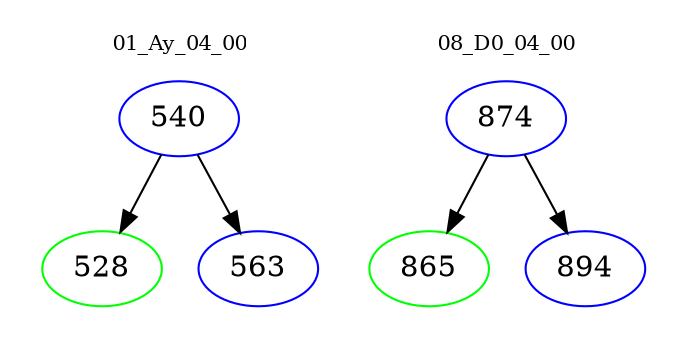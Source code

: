 digraph{
subgraph cluster_0 {
color = white
label = "01_Ay_04_00";
fontsize=10;
T0_540 [label="540", color="blue"]
T0_540 -> T0_528 [color="black"]
T0_528 [label="528", color="green"]
T0_540 -> T0_563 [color="black"]
T0_563 [label="563", color="blue"]
}
subgraph cluster_1 {
color = white
label = "08_D0_04_00";
fontsize=10;
T1_874 [label="874", color="blue"]
T1_874 -> T1_865 [color="black"]
T1_865 [label="865", color="green"]
T1_874 -> T1_894 [color="black"]
T1_894 [label="894", color="blue"]
}
}
